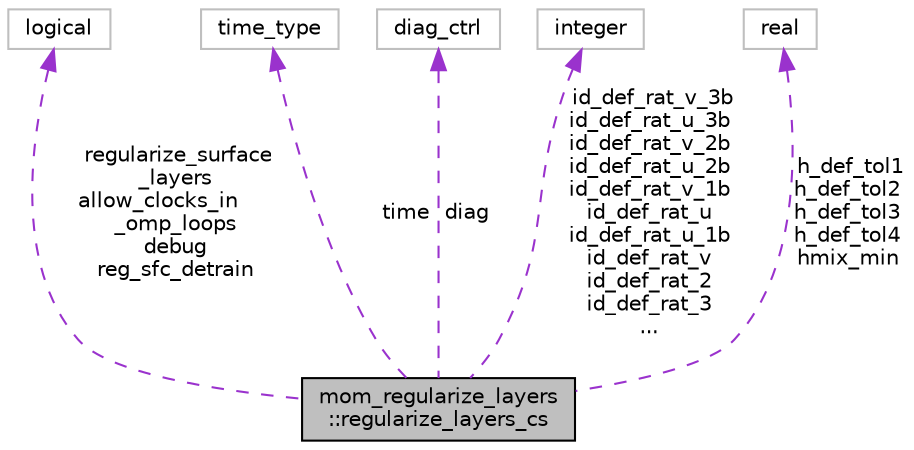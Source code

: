digraph "mom_regularize_layers::regularize_layers_cs"
{
 // INTERACTIVE_SVG=YES
 // LATEX_PDF_SIZE
  edge [fontname="Helvetica",fontsize="10",labelfontname="Helvetica",labelfontsize="10"];
  node [fontname="Helvetica",fontsize="10",shape=record];
  Node1 [label="mom_regularize_layers\l::regularize_layers_cs",height=0.2,width=0.4,color="black", fillcolor="grey75", style="filled", fontcolor="black",tooltip="This control structure holds parameters used by the MOM_regularize_layers module."];
  Node2 -> Node1 [dir="back",color="darkorchid3",fontsize="10",style="dashed",label=" regularize_surface\l_layers\nallow_clocks_in\l_omp_loops\ndebug\nreg_sfc_detrain" ,fontname="Helvetica"];
  Node2 [label="logical",height=0.2,width=0.4,color="grey75", fillcolor="white", style="filled",tooltip=" "];
  Node3 -> Node1 [dir="back",color="darkorchid3",fontsize="10",style="dashed",label=" time" ,fontname="Helvetica"];
  Node3 [label="time_type",height=0.2,width=0.4,color="grey75", fillcolor="white", style="filled",tooltip=" "];
  Node4 -> Node1 [dir="back",color="darkorchid3",fontsize="10",style="dashed",label=" diag" ,fontname="Helvetica"];
  Node4 [label="diag_ctrl",height=0.2,width=0.4,color="grey75", fillcolor="white", style="filled",tooltip=" "];
  Node5 -> Node1 [dir="back",color="darkorchid3",fontsize="10",style="dashed",label=" id_def_rat_v_3b\nid_def_rat_u_3b\nid_def_rat_v_2b\nid_def_rat_u_2b\nid_def_rat_v_1b\nid_def_rat_u\nid_def_rat_u_1b\nid_def_rat_v\nid_def_rat_2\nid_def_rat_3\n..." ,fontname="Helvetica"];
  Node5 [label="integer",height=0.2,width=0.4,color="grey75", fillcolor="white", style="filled",tooltip=" "];
  Node6 -> Node1 [dir="back",color="darkorchid3",fontsize="10",style="dashed",label=" h_def_tol1\nh_def_tol2\nh_def_tol3\nh_def_tol4\nhmix_min" ,fontname="Helvetica"];
  Node6 [label="real",height=0.2,width=0.4,color="grey75", fillcolor="white", style="filled",tooltip=" "];
}
